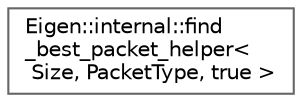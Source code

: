 digraph "Graphical Class Hierarchy"
{
 // LATEX_PDF_SIZE
  bgcolor="transparent";
  edge [fontname=Helvetica,fontsize=10,labelfontname=Helvetica,labelfontsize=10];
  node [fontname=Helvetica,fontsize=10,shape=box,height=0.2,width=0.4];
  rankdir="LR";
  Node0 [id="Node000000",label="Eigen::internal::find\l_best_packet_helper\<\l Size, PacketType, true \>",height=0.2,width=0.4,color="grey40", fillcolor="white", style="filled",URL="$structEigen_1_1internal_1_1find__best__packet__helper_3_01Size_00_01PacketType_00_01true_01_4.html",tooltip=" "];
}
